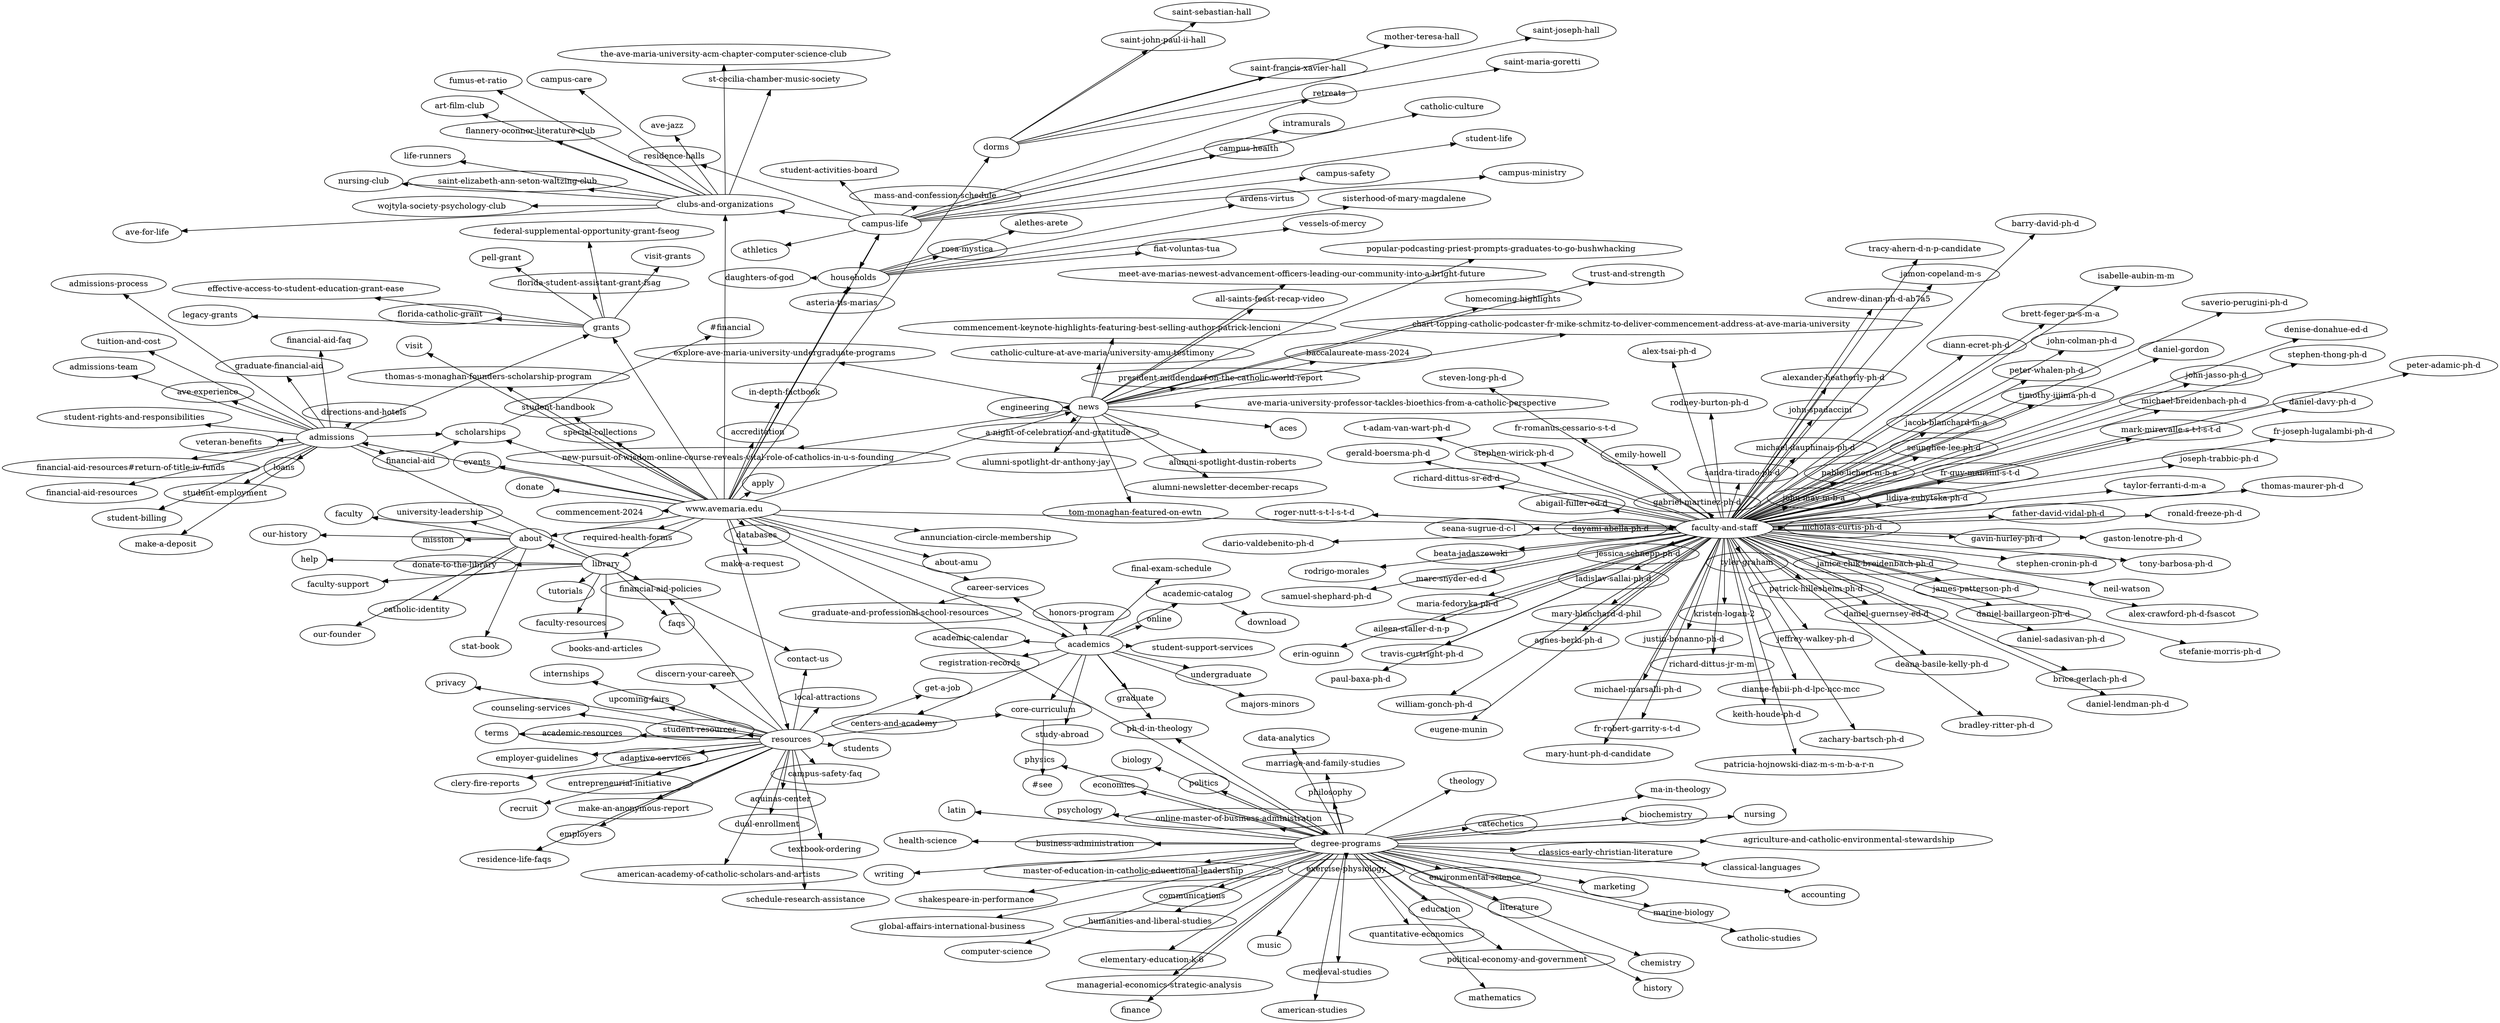digraph site {
rankdir=LR;
size=100
layout=sfdp
overlap=prism
#beautify=true
#smoothing=triangle
#quadtree=fast
pack=false
"grants" -> "pell-grant";
"grants" -> "florida-student-assistant-grant-fsag";
"grants" -> "visit-grants";
"grants" -> "federal-supplemental-opportunity-grant-fseog";
"grants" -> "effective-access-to-student-education-grant-ease";
"grants" -> "florida-catholic-grant";
"grants" -> "legacy-grants";
"academic-catalog" -> "download";
"financial-aid" -> "scholarships";
"resources" -> "clery-fire-reports";
"resources" -> "financial-aid-policies";
"resources" -> "counseling-services";
"resources" -> "terms";
"resources" -> "upcoming-fairs";
"resources" -> "student-resources";
"resources" -> "local-attractions";
"resources" -> "make-an-anonymous-report";
"resources" -> "employer-guidelines";
"resources" -> "privacy";
"resources" -> "contact-us";
"resources" -> "internships";
"resources" -> "discern-your-career";
"resources" -> "academic-resources";
"resources" -> "entrepreneurial-initiative";
"resources" -> "employers";
"resources" -> "residence-life-faqs";
"resources" -> "recruit";
"resources" -> "campus-safety-faq";
"resources" -> "students";
"resources" -> "get-a-job";
"resources" -> "core-curriculum";
"resources" -> "aquinas-center";
"resources" -> "american-academy-of-catholic-scholars-and-artists";
"resources" -> "schedule-research-assistance";
"resources" -> "adaptive-services";
"resources" -> "dual-enrollment";
"resources" -> "textbook-ordering";
"news" -> "engineering";
"news" -> "all-saints-feast-recap-video";
"news" -> "explore-ave-maria-university-undergraduate-programs";
"news" -> "catholic-culture-at-ave-maria-university-amu-testimony";
"news" -> "chart-topping-catholic-podcaster-fr-mike-schmitz-to-deliver-commencement-address-at-ave-maria-university";
"news" -> "president-middendorf-on-the-catholic-world-report";
"news" -> "homecoming-highlights";
"news" -> "baccalaureate-mass-2024";
"news" -> "aces";
"news" -> "a-night-of-celebration-and-gratitude";
"news" -> "ave-maria-university-professor-tackles-bioethics-from-a-catholic-perspective";
"news" -> "alumni-newsletter-december-recaps";
"news" -> "commencement-keynote-highlights-featuring-best-selling-author-patrick-lencioni";
"news" -> "trust-and-strength";
"news" -> "popular-podcasting-priest-prompts-graduates-to-go-bushwhacking";
"news" -> "meet-ave-marias-newest-advancement-officers-leading-our-community-into-a-bright-future";
"news" -> "tom-monaghan-featured-on-ewtn";
"news" -> "alumni-spotlight-dustin-roberts";
"news" -> "alumni-spotlight-dr-anthony-jay";
"news" -> "new-pursuit-of-wisdom-online-course-reveals-vital-role-of-catholics-in-u-s-founding";
"core-curriculum" -> "#see";
"campus-life" -> "student-life";
"campus-life" -> "campus-ministry";
"campus-life" -> "intramurals";
"campus-life" -> "catholic-culture";
"campus-life" -> "households";
"campus-life" -> "athletics";
"campus-life" -> "student-activities-board";
"campus-life" -> "mass-and-confession-schedule";
"campus-life" -> "clubs-and-organizations";
"campus-life" -> "residence-halls";
"campus-life" -> "campus-health";
"campus-life" -> "retreats";
"campus-life" -> "campus-safety";
"scholarships" -> "#financial";
"academics" -> "undergraduate";
"academics" -> "online";
"academics" -> "student-support-services";
"academics" -> "majors-minors";
"academics" -> "career-services";
"academics" -> "registration-records";
"academics" -> "academic-catalog";
"academics" -> "academic-calendar";
"academics" -> "core-curriculum";
"academics" -> "final-exam-schedule";
"academics" -> "honors-program";
"academics" -> "centers-and-academy";
"academics" -> "graduate";
"academics" -> "ph-d-in-theology";
"academics" -> "study-abroad";
"library" -> "about";
"library" -> "donate-to-the-library";
"library" -> "faculty-resources";
"library" -> "contact-us";
"library" -> "faculty-support";
"library" -> "help";
"library" -> "books-and-articles";
"library" -> "faqs";
"library" -> "tutorials";
"about" -> "faculty";
"about" -> "our-history";
"about" -> "mission";
"about" -> "university-leadership";
"about" -> "stat-book";
"about" -> "our-founder";
"about" -> "catholic-identity";
"www.avemaria.edu" -> "clubs-and-organizations";
"www.avemaria.edu" -> "degree-programs";
"www.avemaria.edu" -> "news";
"www.avemaria.edu" -> "faculty-and-staff";
"www.avemaria.edu" -> "library";
"www.avemaria.edu" -> "scholarships";
"www.avemaria.edu" -> "resources";
"www.avemaria.edu" -> "households";
"www.avemaria.edu" -> "admissions";
"www.avemaria.edu" -> "career-services";
"www.avemaria.edu" -> "required-health-forms";
"www.avemaria.edu" -> "academics";
"www.avemaria.edu" -> "dorms";
"www.avemaria.edu" -> "grants";
"www.avemaria.edu" -> "events";
"www.avemaria.edu" -> "campus-life";
"www.avemaria.edu" -> "about";
"www.avemaria.edu" -> "apply";
"www.avemaria.edu" -> "commencement-2024";
"www.avemaria.edu" -> "about-amu";
"www.avemaria.edu" -> "annunciation-circle-membership";
"www.avemaria.edu" -> "databases";
"www.avemaria.edu" -> "make-a-request";
"www.avemaria.edu" -> "in-depth-factbook";
"www.avemaria.edu" -> "special-collections";
"www.avemaria.edu" -> "thomas-s-monaghan-founders-scholarship-program";
"www.avemaria.edu" -> "accreditation";
"www.avemaria.edu" -> "student-handbook";
"www.avemaria.edu" -> "visit";
"www.avemaria.edu" -> "donate";
"faculty-and-staff" -> "zachary-bartsch-ph-d";
"faculty-and-staff" -> "richard-dittus-jr-m-m";
"faculty-and-staff" -> "fr-robert-garrity-s-t-d";
"faculty-and-staff" -> "dianne-fabii-ph-d-lpc-ncc-mcc";
"faculty-and-staff" -> "marc-snyder-ed-d";
"faculty-and-staff" -> "gabriel-martinez-ph-d";
"faculty-and-staff" -> "michael-marsalli-ph-d";
"faculty-and-staff" -> "agnes-berki-ph-d";
"faculty-and-staff" -> "erin-oguinn";
"faculty-and-staff" -> "travis-curtright-ph-d";
"faculty-and-staff" -> "paul-baxa-ph-d";
"faculty-and-staff" -> "eugene-munin";
"faculty-and-staff" -> "william-gonch-ph-d";
"faculty-and-staff" -> "mary-hunt-ph-d-candidate";
"faculty-and-staff" -> "keith-houde-ph-d";
"faculty-and-staff" -> "patricia-hojnowski-diaz-m-s-m-b-a-r-n";
"faculty-and-staff" -> "stefanie-morris-ph-d";
"faculty-and-staff" -> "brice-gerlach-ph-d";
"faculty-and-staff" -> "neil-watson";
"faculty-and-staff" -> "james-patterson-ph-d";
"faculty-and-staff" -> "maria-fedoryka-ph-d";
"faculty-and-staff" -> "jeffrey-walkey-ph-d";
"faculty-and-staff" -> "ladislav-sallai-ph-d";
"faculty-and-staff" -> "john-may-m-b-a";
"faculty-and-staff" -> "mary-blanchard-d-phil";
"faculty-and-staff" -> "kristen-logan-2";
"faculty-and-staff" -> "daniel-baillargeon-ph-d";
"faculty-and-staff" -> "justin-bonanno-ph-d";
"faculty-and-staff" -> "deana-basile-kelly-ph-d";
"faculty-and-staff" -> "daniel-lendman-ph-d";
"faculty-and-staff" -> "bradley-ritter-ph-d";
"faculty-and-staff" -> "daniel-sadasivan-ph-d";
"faculty-and-staff" -> "joseph-trabbic-ph-d";
"faculty-and-staff" -> "jacob-blanchard-m-a";
"faculty-and-staff" -> "taylor-ferranti-d-m-a";
"faculty-and-staff" -> "nicholas-curtis-ph-d";
"faculty-and-staff" -> "alex-crawford-ph-d-fsascot";
"faculty-and-staff" -> "gaston-lenotre-ph-d";
"faculty-and-staff" -> "daniel-guernsey-ed-d";
"faculty-and-staff" -> "patrick-hillesheim-ph-d";
"faculty-and-staff" -> "janice-chik-breidenbach-ph-d";
"faculty-and-staff" -> "gavin-hurley-ph-d";
"faculty-and-staff" -> "tyler-graham";
"faculty-and-staff" -> "stephen-cronin-ph-d";
"faculty-and-staff" -> "emily-howell";
"faculty-and-staff" -> "michael-dauphinais-ph-d";
"faculty-and-staff" -> "pablo-licheri-m-b-a";
"faculty-and-staff" -> "seunghee-lee-ph-d";
"faculty-and-staff" -> "gerald-boersma-ph-d";
"faculty-and-staff" -> "roger-nutt-s-t-l-s-t-d";
"faculty-and-staff" -> "richard-dittus-sr-ed-d";
"faculty-and-staff" -> "seana-sugrue-d-c-l";
"faculty-and-staff" -> "jessica-schnepp-ph-d";
"faculty-and-staff" -> "beata-jadaszewski";
"faculty-and-staff" -> "rodrigo-morales";
"faculty-and-staff" -> "abigail-fuller-ed-d";
"faculty-and-staff" -> "steven-long-ph-d";
"faculty-and-staff" -> "fr-romanus-cessario-s-t-d";
"faculty-and-staff" -> "t-adam-van-wart-ph-d";
"faculty-and-staff" -> "rodney-burton-ph-d";
"faculty-and-staff" -> "dario-valdebenito-ph-d";
"faculty-and-staff" -> "dayami-abella-ph-d";
"faculty-and-staff" -> "aileen-staller-d-n-p";
"faculty-and-staff" -> "samuel-shephard-ph-d";
"faculty-and-staff" -> "jamon-copeland-m-s";
"faculty-and-staff" -> "alex-tsai-ph-d";
"faculty-and-staff" -> "alexander-heatherly-ph-d";
"faculty-and-staff" -> "tracy-ahern-d-n-p-candidate";
"faculty-and-staff" -> "john-colman-ph-d";
"faculty-and-staff" -> "peter-whalen-ph-d";
"faculty-and-staff" -> "sandra-tirado-ph-d";
"faculty-and-staff" -> "stephen-wirick-ph-d";
"faculty-and-staff" -> "isabelle-aubin-m-m";
"faculty-and-staff" -> "andrew-dinan-ph-d-ab7a5";
"faculty-and-staff" -> "barry-david-ph-d";
"faculty-and-staff" -> "diann-ecret-ph-d";
"faculty-and-staff" -> "john-jasso-ph-d";
"faculty-and-staff" -> "brett-feger-m-s-m-a";
"faculty-and-staff" -> "denise-donahue-ed-d";
"faculty-and-staff" -> "saverio-perugini-ph-d";
"faculty-and-staff" -> "father-david-vidal-ph-d";
"faculty-and-staff" -> "fr-joseph-lugalambi-ph-d";
"faculty-and-staff" -> "thomas-maurer-ph-d";
"faculty-and-staff" -> "fr-guy-mansini-s-t-d";
"faculty-and-staff" -> "michael-breidenbach-ph-d";
"faculty-and-staff" -> "daniel-gordon";
"faculty-and-staff" -> "john-spadaccini";
"faculty-and-staff" -> "timothy-iijima-ph-d";
"faculty-and-staff" -> "stephen-thong-ph-d";
"faculty-and-staff" -> "daniel-davy-ph-d";
"faculty-and-staff" -> "peter-adamic-ph-d";
"faculty-and-staff" -> "mark-miravalle-s-t-l-s-t-d";
"faculty-and-staff" -> "ronald-freeze-ph-d";
"faculty-and-staff" -> "lidiya-zubytska-ph-d";
"faculty-and-staff" -> "tony-barbosa-ph-d";
"households" -> "sisterhood-of-mary-magdalene";
"households" -> "alethes-arete";
"households" -> "ardens-virtus";
"households" -> "daughters-of-god";
"households" -> "vessels-of-mercy";
"households" -> "rosa-mystica";
"households" -> "fiat-voluntas-tua";
"households" -> "asteria-tis-marias";
"clubs-and-organizations" -> "flannery-oconnor-literature-club";
"clubs-and-organizations" -> "st-cecilia-chamber-music-society";
"clubs-and-organizations" -> "the-ave-maria-university-acm-chapter-computer-science-club";
"clubs-and-organizations" -> "ave-jazz";
"clubs-and-organizations" -> "campus-care";
"clubs-and-organizations" -> "art-film-club";
"clubs-and-organizations" -> "fumus-et-ratio";
"clubs-and-organizations" -> "saint-elizabeth-ann-seton-waltzing-club";
"clubs-and-organizations" -> "ave-for-life";
"clubs-and-organizations" -> "nursing-club";
"clubs-and-organizations" -> "life-runners";
"clubs-and-organizations" -> "wojtyla-society-psychology-club";
"career-services" -> "graduate-and-professional-school-resources";
"admissions" -> "loans";
"admissions" -> "ave-experience";
"admissions" -> "graduate-financial-aid";
"admissions" -> "financial-aid";
"admissions" -> "directions-and-hotels";
"admissions" -> "tuition-and-cost";
"admissions" -> "admissions-team";
"admissions" -> "financial-aid-policies";
"admissions" -> "grants";
"admissions" -> "financial-aid-faq";
"admissions" -> "admissions-process";
"admissions" -> "student-billing";
"admissions" -> "make-a-deposit";
"admissions" -> "veteran-benefits";
"admissions" -> "student-employment";
"admissions" -> "financial-aid-resources#return-of-title-iv-funds";
"admissions" -> "student-rights-and-responsibilities";
"admissions" -> "scholarships";
"admissions" -> "financial-aid-resources";
"dorms" -> "saint-john-paul-ii-hall";
"dorms" -> "mother-teresa-hall";
"dorms" -> "saint-francis-xavier-hall";
"dorms" -> "saint-sebastian-hall";
"dorms" -> "saint-maria-goretti";
"dorms" -> "saint-joseph-hall";
"degree-programs" -> "business-administration";
"degree-programs" -> "music";
"degree-programs" -> "elementary-education-k-6";
"degree-programs" -> "humanities-and-liberal-studies";
"degree-programs" -> "latin";
"degree-programs" -> "health-science";
"degree-programs" -> "physics";
"degree-programs" -> "biology";
"degree-programs" -> "online-master-of-business-administration";
"degree-programs" -> "economics";
"degree-programs" -> "master-of-education-in-catholic-educational-leadership";
"degree-programs" -> "politics";
"degree-programs" -> "shakespeare-in-performance";
"degree-programs" -> "psychology";
"degree-programs" -> "writing";
"degree-programs" -> "global-affairs-international-business";
"degree-programs" -> "environmental-science";
"degree-programs" -> "medieval-studies";
"degree-programs" -> "marine-biology";
"degree-programs" -> "managerial-economics-strategic-analysis";
"degree-programs" -> "literature";
"degree-programs" -> "communications";
"degree-programs" -> "exercise-physiology";
"degree-programs" -> "education";
"degree-programs" -> "computer-science";
"degree-programs" -> "american-studies";
"degree-programs" -> "quantitative-economics";
"degree-programs" -> "finance";
"degree-programs" -> "history";
"degree-programs" -> "political-economy-and-government";
"degree-programs" -> "mathematics";
"degree-programs" -> "chemistry";
"degree-programs" -> "marketing";
"degree-programs" -> "philosophy";
"degree-programs" -> "data-analytics";
"degree-programs" -> "marriage-and-family-studies";
"degree-programs" -> "catechetics";
"degree-programs" -> "biochemistry";
"degree-programs" -> "nursing";
"degree-programs" -> "agriculture-and-catholic-environmental-stewardship";
"degree-programs" -> "classical-languages";
"degree-programs" -> "classics-early-christian-literature";
"degree-programs" -> "accounting";
"degree-programs" -> "catholic-studies";
"degree-programs" -> "theology";
"degree-programs" -> "ph-d-in-theology";
"degree-programs" -> "ma-in-theology";
}
